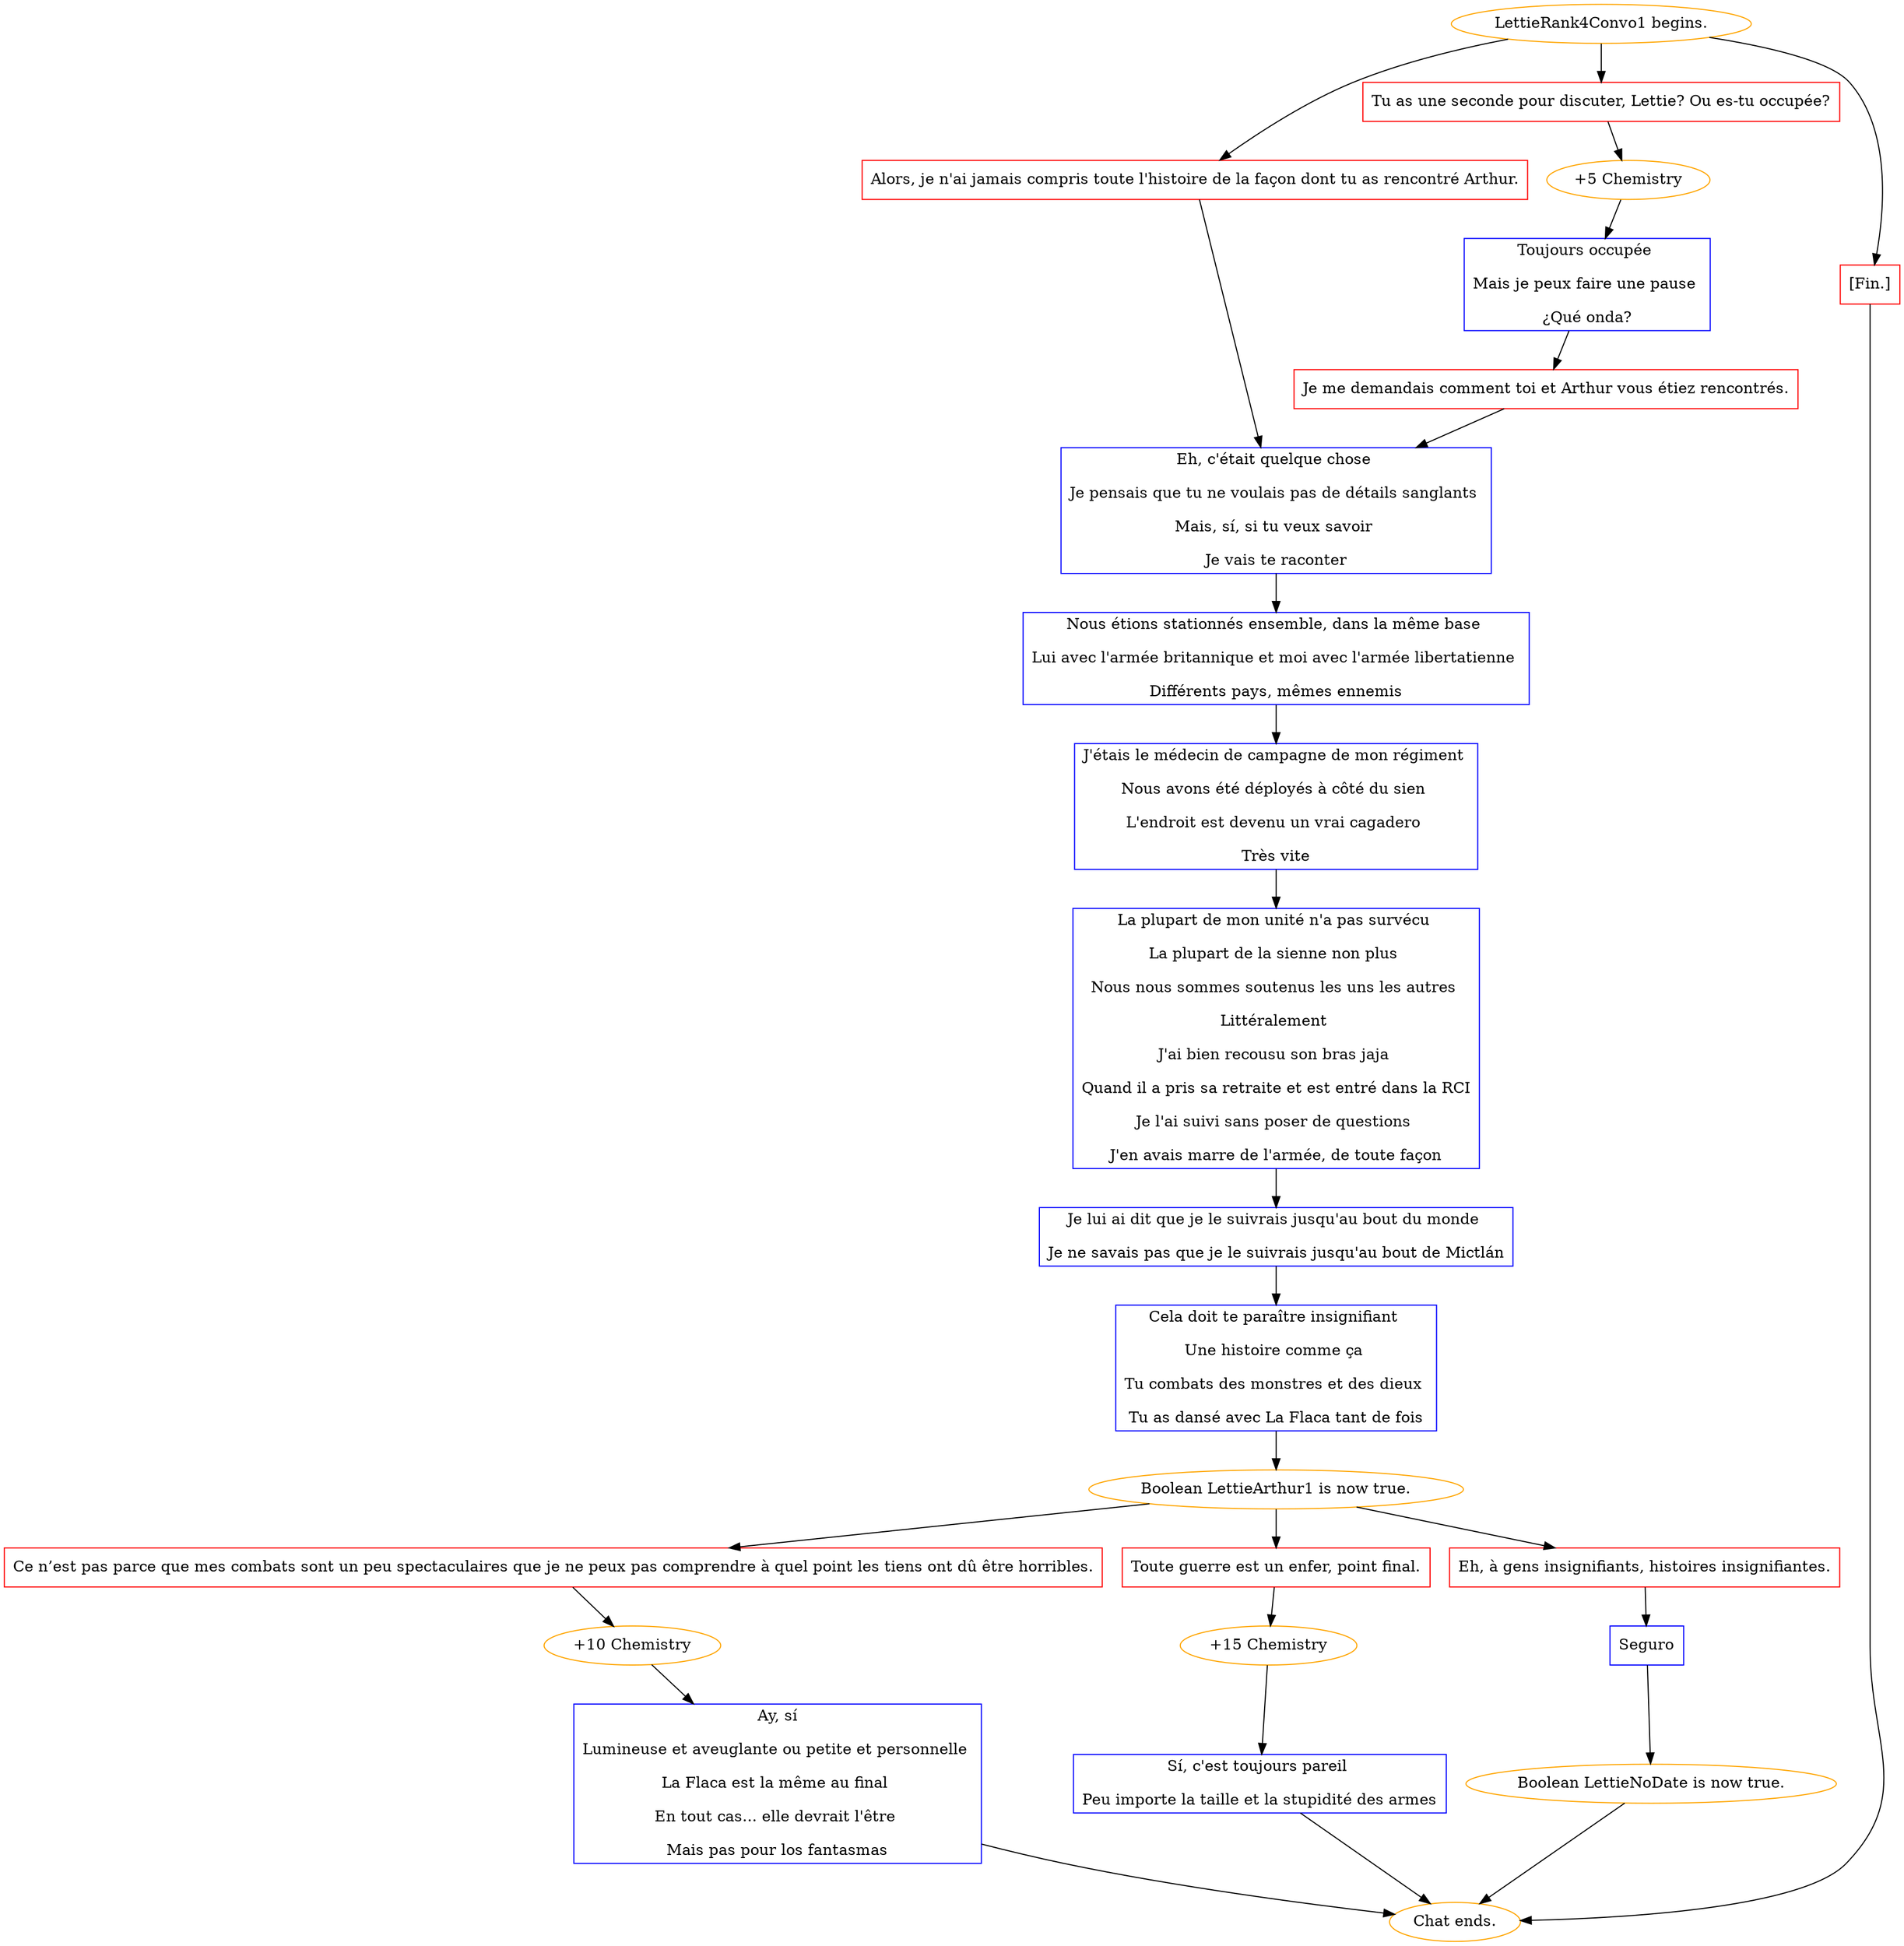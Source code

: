 digraph {
	"LettieRank4Convo1 begins." [color=orange];
		"LettieRank4Convo1 begins." -> j1183384277;
		"LettieRank4Convo1 begins." -> j3150135250;
		"LettieRank4Convo1 begins." -> j2429168889;
	j1183384277 [label="Alors, je n'ai jamais compris toute l'histoire de la façon dont tu as rencontré Arthur.",shape=box,color=red];
		j1183384277 -> j511970594;
	j3150135250 [label="Tu as une seconde pour discuter, Lettie? Ou es-tu occupée?",shape=box,color=red];
		j3150135250 -> j638574236;
	j2429168889 [label="[Fin.]",shape=box,color=red];
		j2429168889 -> "Chat ends.";
	j511970594 [label="Eh, c'était quelque chose 
Je pensais que tu ne voulais pas de détails sanglants 
Mais, sí, si tu veux savoir 
Je vais te raconter",shape=box,color=blue];
		j511970594 -> j1126418429;
	j638574236 [label="+5 Chemistry",color=orange];
		j638574236 -> j2219335568;
	"Chat ends." [color=orange];
	j1126418429 [label="Nous étions stationnés ensemble, dans la même base 
Lui avec l'armée britannique et moi avec l'armée libertatienne 
Différents pays, mêmes ennemis",shape=box,color=blue];
		j1126418429 -> j3265340159;
	j2219335568 [label="Toujours occupée 
Mais je peux faire une pause 
¿Qué onda?",shape=box,color=blue];
		j2219335568 -> j911544632;
	j3265340159 [label="J'étais le médecin de campagne de mon régiment 
Nous avons été déployés à côté du sien 
L'endroit est devenu un vrai cagadero 
Très vite",shape=box,color=blue];
		j3265340159 -> j150230555;
	j911544632 [label="Je me demandais comment toi et Arthur vous étiez rencontrés.",shape=box,color=red];
		j911544632 -> j511970594;
	j150230555 [label="La plupart de mon unité n'a pas survécu 
La plupart de la sienne non plus 
Nous nous sommes soutenus les uns les autres 
Littéralement 
J'ai bien recousu son bras jaja 
Quand il a pris sa retraite et est entré dans la RCI
Je l'ai suivi sans poser de questions 
J'en avais marre de l'armée, de toute façon",shape=box,color=blue];
		j150230555 -> j3713715579;
	j3713715579 [label="Je lui ai dit que je le suivrais jusqu'au bout du monde 
Je ne savais pas que je le suivrais jusqu'au bout de Mictlán",shape=box,color=blue];
		j3713715579 -> j910348320;
	j910348320 [label="Cela doit te paraître insignifiant 
Une histoire comme ça 
Tu combats des monstres et des dieux 
Tu as dansé avec La Flaca tant de fois",shape=box,color=blue];
		j910348320 -> j3207784194;
	j3207784194 [label="Boolean LettieArthur1 is now true.",color=orange];
		j3207784194 -> j1906158027;
		j3207784194 -> j4158984567;
		j3207784194 -> j3791831665;
	j1906158027 [label="Ce n’est pas parce que mes combats sont un peu spectaculaires que je ne peux pas comprendre à quel point les tiens ont dû être horribles.",shape=box,color=red];
		j1906158027 -> j2466732202;
	j4158984567 [label="Toute guerre est un enfer, point final.",shape=box,color=red];
		j4158984567 -> j3946704982;
	j3791831665 [label="Eh, à gens insignifiants, histoires insignifiantes.",shape=box,color=red];
		j3791831665 -> j4124326144;
	j2466732202 [label="+10 Chemistry",color=orange];
		j2466732202 -> j3572174267;
	j3946704982 [label="+15 Chemistry",color=orange];
		j3946704982 -> j1582723739;
	j4124326144 [label="Seguro",shape=box,color=blue];
		j4124326144 -> j2703113057;
	j3572174267 [label="Ay, sí
Lumineuse et aveuglante ou petite et personnelle 
La Flaca est la même au final 
En tout cas... elle devrait l'être 
Mais pas pour los fantasmas",shape=box,color=blue];
		j3572174267 -> "Chat ends.";
	j1582723739 [label="Sí, c'est toujours pareil 
Peu importe la taille et la stupidité des armes",shape=box,color=blue];
		j1582723739 -> "Chat ends.";
	j2703113057 [label="Boolean LettieNoDate is now true.",color=orange];
		j2703113057 -> "Chat ends.";
}
